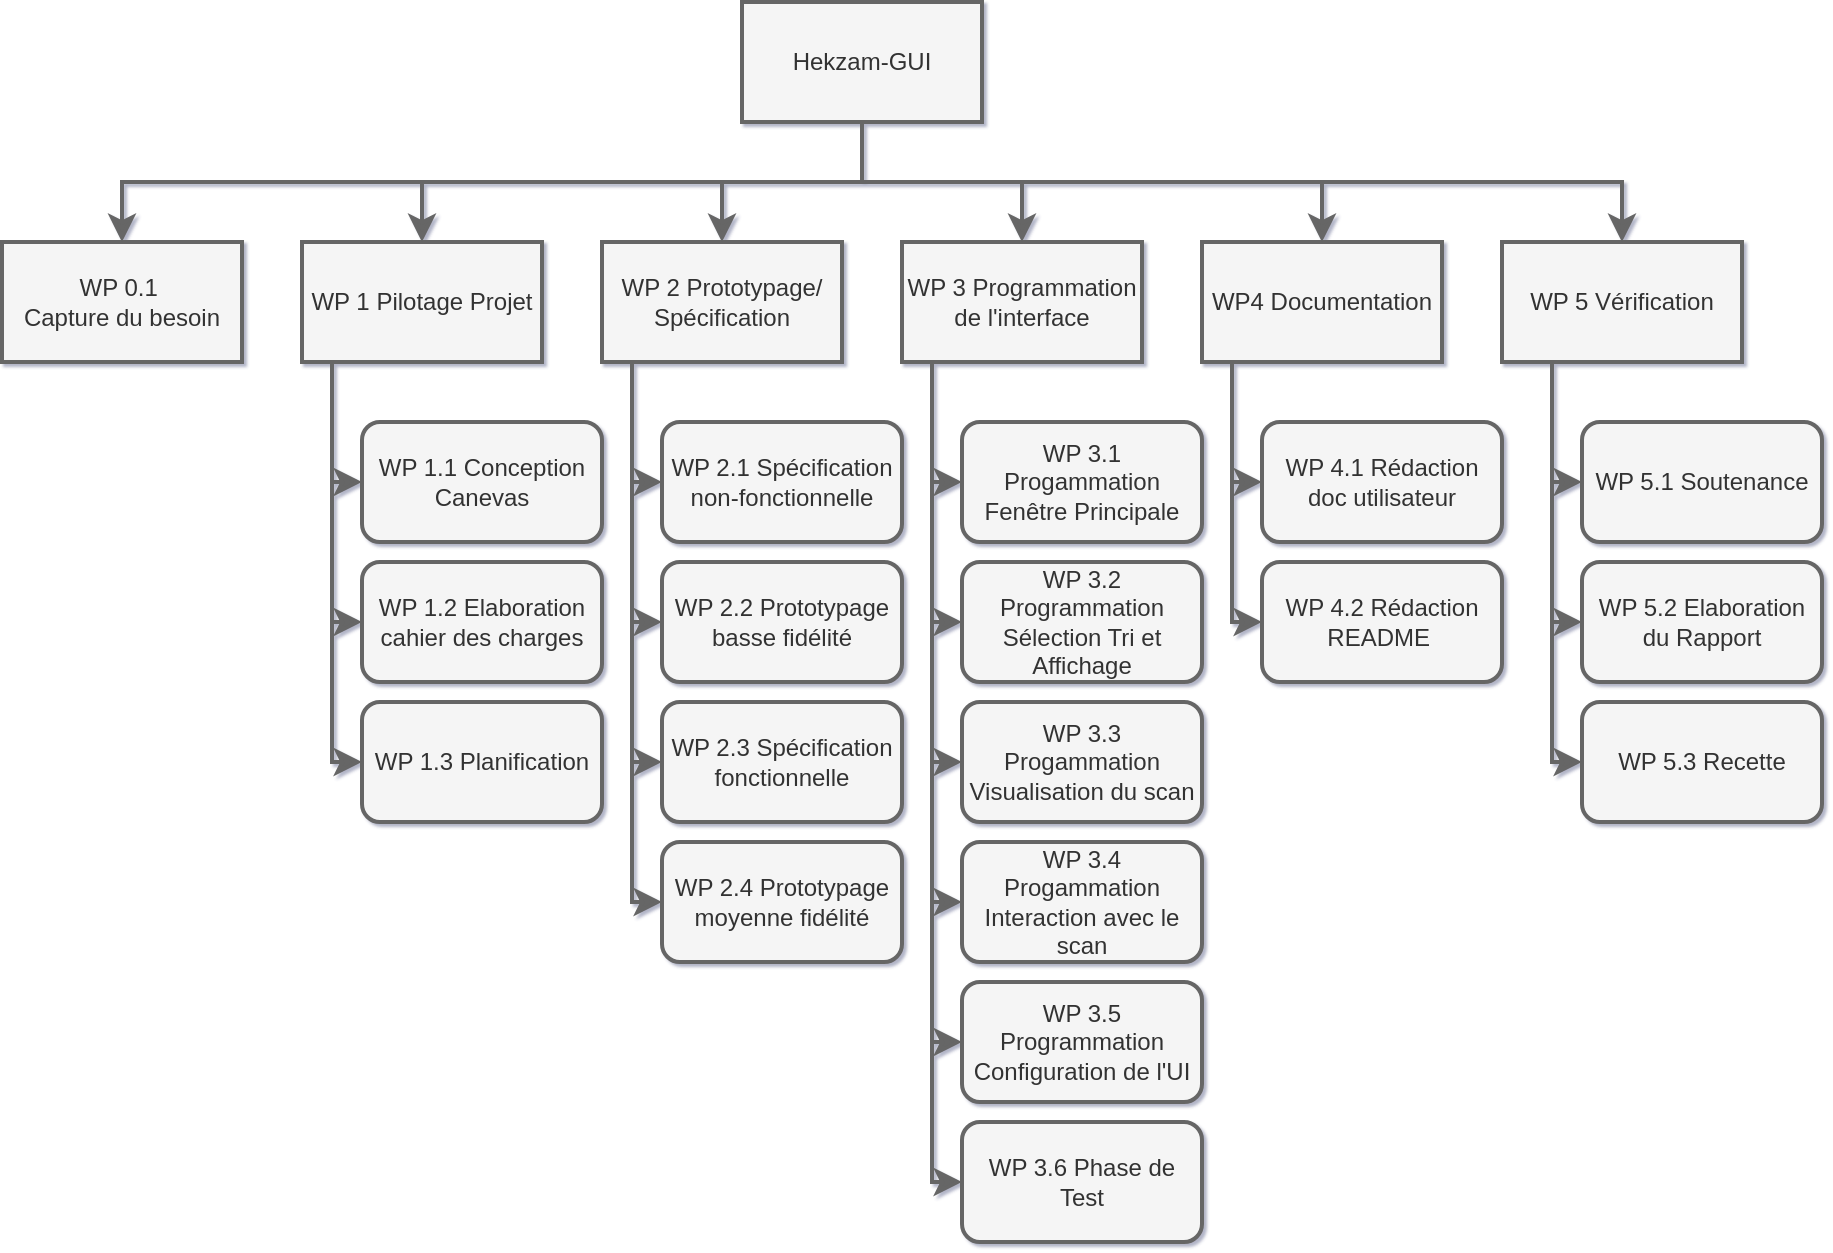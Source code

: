 <mxfile version="24.1.0" type="device" pages="3">
  <diagram name="WBS" id="qfItHgGH-BMGxHhWor49">
    <mxGraphModel dx="1434" dy="827" grid="1" gridSize="10" guides="1" tooltips="1" connect="1" arrows="1" fold="1" page="1" pageScale="1" pageWidth="1169" pageHeight="827" math="0" shadow="1">
      <root>
        <mxCell id="0" />
        <mxCell id="1" parent="0" />
        <mxCell id="2" value="Hekzam-GUI" style="rounded=0;whiteSpace=wrap;fillColor=#f5f5f5;fontColor=#333333;strokeColor=#666666;strokeWidth=2;html=1;" parent="1" vertex="1">
          <mxGeometry x="540" y="30" width="120" height="60" as="geometry" />
        </mxCell>
        <mxCell id="3" value="WP 0.1&amp;nbsp;&lt;div&gt;Capture du besoin&lt;/div&gt;" style="rounded=0;whiteSpace=wrap;fillColor=#f5f5f5;fontColor=#333333;strokeColor=#666666;strokeWidth=2;html=1;" parent="1" vertex="1">
          <mxGeometry x="170" y="150" width="120" height="60" as="geometry" />
        </mxCell>
        <mxCell id="4" value="WP 2 Prototypage/&lt;br&gt;Spécification" style="rounded=0;whiteSpace=wrap;fillColor=#f5f5f5;fontColor=#333333;strokeColor=#666666;strokeWidth=2;html=1;" parent="1" vertex="1">
          <mxGeometry x="470" y="150" width="120" height="60" as="geometry" />
        </mxCell>
        <mxCell id="5" value="WP 3 Programmation de l&#39;interface" style="rounded=0;whiteSpace=wrap;fillColor=#f5f5f5;fontColor=#333333;strokeColor=#666666;strokeWidth=2;html=1;" parent="1" vertex="1">
          <mxGeometry x="620" y="150" width="120" height="60" as="geometry" />
        </mxCell>
        <mxCell id="6" value="WP4 Documentation" style="rounded=0;whiteSpace=wrap;fillColor=#f5f5f5;fontColor=#333333;strokeColor=#666666;strokeWidth=2;html=1;" parent="1" vertex="1">
          <mxGeometry x="770" y="150" width="120" height="60" as="geometry" />
        </mxCell>
        <mxCell id="7" value="WP 5&amp;nbsp;&lt;span style=&quot;background-color: initial;&quot;&gt;Vérification&lt;/span&gt;" style="rounded=0;whiteSpace=wrap;fillColor=#f5f5f5;fontColor=#333333;strokeColor=#666666;strokeWidth=2;html=1;" parent="1" vertex="1">
          <mxGeometry x="920" y="150" width="120" height="60" as="geometry" />
        </mxCell>
        <mxCell id="13" value="" style="edgeStyle=elbowEdgeStyle;elbow=vertical;endArrow=classic;curved=0;rounded=0;endSize=8;startSize=8;exitX=0.5;exitY=1;exitDx=0;exitDy=0;fillColor=#f5f5f5;strokeColor=#666666;strokeWidth=2;html=1;" parent="1" source="2" target="3" edge="1">
          <mxGeometry width="50" height="50" relative="1" as="geometry">
            <mxPoint x="650" y="380" as="sourcePoint" />
            <mxPoint x="700" y="330" as="targetPoint" />
          </mxGeometry>
        </mxCell>
        <mxCell id="14" value="" style="edgeStyle=elbowEdgeStyle;elbow=vertical;endArrow=classic;curved=0;rounded=0;endSize=8;startSize=8;entryX=0.5;entryY=0;entryDx=0;entryDy=0;exitX=0.5;exitY=1;exitDx=0;exitDy=0;fillColor=#f5f5f5;strokeColor=#666666;strokeWidth=2;html=1;" parent="1" source="2" target="4" edge="1">
          <mxGeometry width="50" height="50" relative="1" as="geometry">
            <mxPoint x="670" y="90" as="sourcePoint" />
            <mxPoint x="390" y="160" as="targetPoint" />
          </mxGeometry>
        </mxCell>
        <mxCell id="15" value="" style="edgeStyle=elbowEdgeStyle;elbow=vertical;endArrow=classic;curved=0;rounded=0;endSize=8;startSize=8;exitX=0.5;exitY=1;exitDx=0;exitDy=0;fillColor=#f5f5f5;strokeColor=#666666;strokeWidth=2;html=1;" parent="1" source="2" edge="1">
          <mxGeometry width="50" height="50" relative="1" as="geometry">
            <mxPoint x="670" y="100" as="sourcePoint" />
            <mxPoint x="680" y="150" as="targetPoint" />
            <Array as="points">
              <mxPoint x="680" y="120" />
            </Array>
          </mxGeometry>
        </mxCell>
        <mxCell id="16" value="" style="edgeStyle=elbowEdgeStyle;elbow=vertical;endArrow=classic;curved=0;rounded=0;endSize=8;startSize=8;entryX=0.5;entryY=0;entryDx=0;entryDy=0;exitX=0.5;exitY=1;exitDx=0;exitDy=0;fillColor=#f5f5f5;strokeColor=#666666;strokeWidth=2;html=1;" parent="1" source="2" target="6" edge="1">
          <mxGeometry width="50" height="50" relative="1" as="geometry">
            <mxPoint x="670" y="90" as="sourcePoint" />
            <mxPoint x="410" y="180" as="targetPoint" />
          </mxGeometry>
        </mxCell>
        <mxCell id="17" value="" style="edgeStyle=elbowEdgeStyle;elbow=vertical;endArrow=classic;curved=0;rounded=0;endSize=8;startSize=8;entryX=0.5;entryY=0;entryDx=0;entryDy=0;exitX=0.5;exitY=1;exitDx=0;exitDy=0;fillColor=#f5f5f5;strokeColor=#666666;strokeWidth=2;html=1;" parent="1" source="2" target="7" edge="1">
          <mxGeometry width="50" height="50" relative="1" as="geometry">
            <mxPoint x="670" y="90" as="sourcePoint" />
            <mxPoint x="420" y="190" as="targetPoint" />
          </mxGeometry>
        </mxCell>
        <mxCell id="18" value="WP 2.1 Spécification non-fonctionnelle" style="rounded=1;whiteSpace=wrap;fillColor=#f5f5f5;fontColor=#333333;strokeColor=#666666;strokeWidth=2;html=1;" parent="1" vertex="1">
          <mxGeometry x="500" y="240" width="120" height="60" as="geometry" />
        </mxCell>
        <mxCell id="19" value="WP 2.2 Prototypage basse fidélité" style="rounded=1;whiteSpace=wrap;fillColor=#f5f5f5;fontColor=#333333;strokeColor=#666666;strokeWidth=2;html=1;" parent="1" vertex="1">
          <mxGeometry x="500" y="310" width="120" height="60" as="geometry" />
        </mxCell>
        <mxCell id="20" value="WP 2.3 Spécification fonctionnelle" style="rounded=1;whiteSpace=wrap;fillColor=#f5f5f5;fontColor=#333333;strokeColor=#666666;strokeWidth=2;html=1;" parent="1" vertex="1">
          <mxGeometry x="500" y="380" width="120" height="60" as="geometry" />
        </mxCell>
        <mxCell id="21" value="WP 2.4 Prototypage moyenne fidélité" style="rounded=1;whiteSpace=wrap;fillColor=#f5f5f5;fontColor=#333333;strokeColor=#666666;strokeWidth=2;html=1;" parent="1" vertex="1">
          <mxGeometry x="500" y="450" width="120" height="60" as="geometry" />
        </mxCell>
        <mxCell id="22" value="WP 3.1 Progammation Fenêtre&lt;span style=&quot;background-color: initial;&quot;&gt;&amp;nbsp;Principale&lt;/span&gt;" style="rounded=1;whiteSpace=wrap;fillColor=#f5f5f5;fontColor=#333333;strokeColor=#666666;strokeWidth=2;html=1;" parent="1" vertex="1">
          <mxGeometry x="650" y="240" width="120" height="60" as="geometry" />
        </mxCell>
        <mxCell id="23" value="WP 3.2 Programmation Sélection Tri et Affichage" style="rounded=1;whiteSpace=wrap;fillColor=#f5f5f5;fontColor=#333333;strokeColor=#666666;strokeWidth=2;html=1;" parent="1" vertex="1">
          <mxGeometry x="650" y="310" width="120" height="60" as="geometry" />
        </mxCell>
        <mxCell id="24" value="WP 3.3 Progammation Visualisation du scan" style="rounded=1;whiteSpace=wrap;fillColor=#f5f5f5;fontColor=#333333;strokeColor=#666666;strokeWidth=2;html=1;" parent="1" vertex="1">
          <mxGeometry x="650" y="380" width="120" height="60" as="geometry" />
        </mxCell>
        <mxCell id="25" value="WP 3.4 Progammation Interaction avec le scan" style="rounded=1;whiteSpace=wrap;fillColor=#f5f5f5;fontColor=#333333;strokeColor=#666666;strokeWidth=2;html=1;" parent="1" vertex="1">
          <mxGeometry x="650" y="450" width="120" height="60" as="geometry" />
        </mxCell>
        <mxCell id="27" value="WP 1 Pilotage Projet" style="rounded=0;whiteSpace=wrap;fillColor=#f5f5f5;fontColor=#333333;strokeColor=#666666;strokeWidth=2;html=1;" parent="1" vertex="1">
          <mxGeometry x="320" y="150" width="120" height="60" as="geometry" />
        </mxCell>
        <mxCell id="28" value="" style="edgeStyle=elbowEdgeStyle;elbow=vertical;endArrow=classic;curved=0;rounded=0;endSize=8;startSize=8;exitX=0.5;exitY=1;exitDx=0;exitDy=0;entryX=0.5;entryY=0;entryDx=0;entryDy=0;fillColor=#f5f5f5;strokeColor=#666666;strokeWidth=2;html=1;" parent="1" source="2" target="27" edge="1">
          <mxGeometry width="50" height="50" relative="1" as="geometry">
            <mxPoint x="680" y="100" as="sourcePoint" />
            <mxPoint x="240" y="160" as="targetPoint" />
          </mxGeometry>
        </mxCell>
        <mxCell id="29" value="WP 1.2&amp;nbsp;&lt;span style=&quot;background-color: initial;&quot;&gt;Elaboration cahier des charges&lt;/span&gt;" style="rounded=1;whiteSpace=wrap;fillColor=#f5f5f5;fontColor=#333333;strokeColor=#666666;strokeWidth=2;html=1;" parent="1" vertex="1">
          <mxGeometry x="350" y="310" width="120" height="60" as="geometry" />
        </mxCell>
        <mxCell id="30" value="WP 1.1 Conception Canevas" style="rounded=1;whiteSpace=wrap;fillColor=#f5f5f5;fontColor=#333333;strokeColor=#666666;strokeWidth=2;html=1;" parent="1" vertex="1">
          <mxGeometry x="350" y="240" width="120" height="60" as="geometry" />
        </mxCell>
        <mxCell id="33" value="WP 4.1 Rédaction doc utilisateur" style="rounded=1;whiteSpace=wrap;fillColor=#f5f5f5;fontColor=#333333;strokeColor=#666666;strokeWidth=2;html=1;" parent="1" vertex="1">
          <mxGeometry x="800" y="240" width="120" height="60" as="geometry" />
        </mxCell>
        <mxCell id="34" value="WP 4.2 Rédaction README&amp;nbsp;" style="rounded=1;whiteSpace=wrap;fillColor=#f5f5f5;fontColor=#333333;strokeColor=#666666;strokeWidth=2;html=1;" parent="1" vertex="1">
          <mxGeometry x="800" y="310" width="120" height="60" as="geometry" />
        </mxCell>
        <mxCell id="46" value="" style="edgeStyle=elbowEdgeStyle;elbow=horizontal;endArrow=classic;curved=0;rounded=0;endSize=8;startSize=8;exitX=0;exitY=1;exitDx=0;exitDy=0;entryX=0;entryY=0.5;entryDx=0;entryDy=0;fillColor=#f5f5f5;strokeColor=#666666;strokeWidth=2;html=1;" parent="1" source="4" target="19" edge="1">
          <mxGeometry width="50" height="50" relative="1" as="geometry">
            <mxPoint x="600" y="400" as="sourcePoint" />
            <mxPoint x="500" y="350" as="targetPoint" />
            <Array as="points" />
          </mxGeometry>
        </mxCell>
        <mxCell id="47" value="" style="edgeStyle=elbowEdgeStyle;elbow=horizontal;endArrow=classic;curved=0;rounded=0;endSize=8;startSize=8;exitX=0;exitY=1;exitDx=0;exitDy=0;entryX=0;entryY=0.5;entryDx=0;entryDy=0;fillColor=#f5f5f5;strokeColor=#666666;strokeWidth=2;html=1;" parent="1" target="20" edge="1">
          <mxGeometry width="50" height="50" relative="1" as="geometry">
            <mxPoint x="470" y="210" as="sourcePoint" />
            <mxPoint x="500" y="350.0" as="targetPoint" />
            <Array as="points" />
          </mxGeometry>
        </mxCell>
        <mxCell id="48" value="" style="edgeStyle=elbowEdgeStyle;elbow=horizontal;endArrow=classic;curved=0;rounded=0;endSize=8;startSize=8;exitX=0;exitY=1;exitDx=0;exitDy=0;entryX=0;entryY=0.5;entryDx=0;entryDy=0;fillColor=#f5f5f5;strokeColor=#666666;strokeWidth=2;html=1;" parent="1" target="21" edge="1">
          <mxGeometry width="50" height="50" relative="1" as="geometry">
            <mxPoint x="470" y="210" as="sourcePoint" />
            <mxPoint x="500" y="350.0" as="targetPoint" />
            <Array as="points" />
          </mxGeometry>
        </mxCell>
        <mxCell id="49" value="" style="edgeStyle=elbowEdgeStyle;elbow=horizontal;endArrow=classic;curved=0;rounded=0;endSize=8;startSize=8;exitX=0;exitY=1;exitDx=0;exitDy=0;entryX=0;entryY=0.5;entryDx=0;entryDy=0;fillColor=#f5f5f5;strokeColor=#666666;strokeWidth=2;html=1;" parent="1" target="18" edge="1">
          <mxGeometry width="50" height="50" relative="1" as="geometry">
            <mxPoint x="470" y="210" as="sourcePoint" />
            <mxPoint x="500" y="350.0" as="targetPoint" />
            <Array as="points" />
          </mxGeometry>
        </mxCell>
        <mxCell id="50" value="" style="edgeStyle=elbowEdgeStyle;elbow=horizontal;endArrow=classic;curved=0;rounded=0;endSize=8;startSize=8;exitX=0;exitY=1;exitDx=0;exitDy=0;entryX=0;entryY=0.5;entryDx=0;entryDy=0;fillColor=#f5f5f5;strokeColor=#666666;strokeWidth=2;html=1;" parent="1" edge="1">
          <mxGeometry width="50" height="50" relative="1" as="geometry">
            <mxPoint x="620" y="210" as="sourcePoint" />
            <mxPoint x="650" y="340.0" as="targetPoint" />
            <Array as="points" />
          </mxGeometry>
        </mxCell>
        <mxCell id="51" value="" style="edgeStyle=elbowEdgeStyle;elbow=horizontal;endArrow=classic;curved=0;rounded=0;endSize=8;startSize=8;exitX=0;exitY=1;exitDx=0;exitDy=0;entryX=0;entryY=0.5;entryDx=0;entryDy=0;fillColor=#f5f5f5;strokeColor=#666666;strokeWidth=2;html=1;" parent="1" edge="1">
          <mxGeometry width="50" height="50" relative="1" as="geometry">
            <mxPoint x="620" y="210" as="sourcePoint" />
            <mxPoint x="650" y="410" as="targetPoint" />
            <Array as="points" />
          </mxGeometry>
        </mxCell>
        <mxCell id="52" value="" style="edgeStyle=elbowEdgeStyle;elbow=horizontal;endArrow=classic;curved=0;rounded=0;endSize=8;startSize=8;exitX=0;exitY=1;exitDx=0;exitDy=0;entryX=0;entryY=0.5;entryDx=0;entryDy=0;fillColor=#f5f5f5;strokeColor=#666666;strokeWidth=2;html=1;" parent="1" edge="1">
          <mxGeometry width="50" height="50" relative="1" as="geometry">
            <mxPoint x="620" y="210" as="sourcePoint" />
            <mxPoint x="650" y="480" as="targetPoint" />
            <Array as="points" />
          </mxGeometry>
        </mxCell>
        <mxCell id="53" value="" style="edgeStyle=elbowEdgeStyle;elbow=horizontal;endArrow=classic;curved=0;rounded=0;endSize=8;startSize=8;exitX=0;exitY=1;exitDx=0;exitDy=0;entryX=0;entryY=0.5;entryDx=0;entryDy=0;fillColor=#f5f5f5;strokeColor=#666666;strokeWidth=2;html=1;" parent="1" edge="1">
          <mxGeometry width="50" height="50" relative="1" as="geometry">
            <mxPoint x="620" y="210" as="sourcePoint" />
            <mxPoint x="650" y="270.0" as="targetPoint" />
            <Array as="points" />
          </mxGeometry>
        </mxCell>
        <mxCell id="54" value="" style="edgeStyle=elbowEdgeStyle;elbow=horizontal;endArrow=classic;curved=0;rounded=0;endSize=8;startSize=8;exitX=0;exitY=1;exitDx=0;exitDy=0;entryX=0;entryY=0.5;entryDx=0;entryDy=0;fillColor=#f5f5f5;strokeColor=#666666;strokeWidth=2;html=1;" parent="1" edge="1">
          <mxGeometry width="50" height="50" relative="1" as="geometry">
            <mxPoint x="770" y="210" as="sourcePoint" />
            <mxPoint x="800" y="340.0" as="targetPoint" />
            <Array as="points" />
          </mxGeometry>
        </mxCell>
        <mxCell id="57" value="" style="edgeStyle=elbowEdgeStyle;elbow=horizontal;endArrow=classic;curved=0;rounded=0;endSize=8;startSize=8;exitX=0;exitY=1;exitDx=0;exitDy=0;entryX=0;entryY=0.5;entryDx=0;entryDy=0;fillColor=#f5f5f5;strokeColor=#666666;strokeWidth=2;html=1;" parent="1" edge="1">
          <mxGeometry width="50" height="50" relative="1" as="geometry">
            <mxPoint x="770" y="210" as="sourcePoint" />
            <mxPoint x="800" y="270.0" as="targetPoint" />
            <Array as="points" />
          </mxGeometry>
        </mxCell>
        <mxCell id="58" value="" style="edgeStyle=elbowEdgeStyle;elbow=horizontal;endArrow=classic;curved=0;rounded=0;endSize=8;startSize=8;exitX=0;exitY=1;exitDx=0;exitDy=0;entryX=0;entryY=0.5;entryDx=0;entryDy=0;fillColor=#f5f5f5;strokeColor=#666666;strokeWidth=2;html=1;" parent="1" edge="1">
          <mxGeometry width="50" height="50" relative="1" as="geometry">
            <mxPoint x="320" y="210" as="sourcePoint" />
            <mxPoint x="350" y="340.0" as="targetPoint" />
            <Array as="points" />
          </mxGeometry>
        </mxCell>
        <mxCell id="59" value="" style="edgeStyle=elbowEdgeStyle;elbow=horizontal;endArrow=classic;curved=0;rounded=0;endSize=8;startSize=8;exitX=0;exitY=1;exitDx=0;exitDy=0;entryX=0;entryY=0.5;entryDx=0;entryDy=0;fillColor=#f5f5f5;strokeColor=#666666;strokeWidth=2;html=1;" parent="1" edge="1">
          <mxGeometry width="50" height="50" relative="1" as="geometry">
            <mxPoint x="320" y="210" as="sourcePoint" />
            <mxPoint x="350" y="270.0" as="targetPoint" />
            <Array as="points" />
          </mxGeometry>
        </mxCell>
        <mxCell id="63" value="WP 5.1 Soutenance" style="rounded=1;whiteSpace=wrap;fillColor=#f5f5f5;fontColor=#333333;strokeColor=#666666;strokeWidth=2;html=1;" parent="1" vertex="1">
          <mxGeometry x="960" y="240" width="120" height="60" as="geometry" />
        </mxCell>
        <mxCell id="64" value="WP 5.2 Elaboration du Rapport" style="rounded=1;whiteSpace=wrap;fillColor=#f5f5f5;fontColor=#333333;strokeColor=#666666;strokeWidth=2;html=1;" parent="1" vertex="1">
          <mxGeometry x="960" y="310" width="120" height="60" as="geometry" />
        </mxCell>
        <mxCell id="65" value="WP 5.3 Recette" style="rounded=1;whiteSpace=wrap;fillColor=#f5f5f5;fontColor=#333333;strokeColor=#666666;strokeWidth=2;html=1;" parent="1" vertex="1">
          <mxGeometry x="960" y="380" width="120" height="60" as="geometry" />
        </mxCell>
        <mxCell id="66" value="" style="edgeStyle=elbowEdgeStyle;elbow=horizontal;endArrow=classic;curved=0;rounded=0;endSize=8;startSize=8;exitX=0;exitY=1;exitDx=0;exitDy=0;entryX=0;entryY=0.5;entryDx=0;entryDy=0;fillColor=#f5f5f5;strokeColor=#666666;strokeWidth=2;html=1;" parent="1" edge="1">
          <mxGeometry width="50" height="50" relative="1" as="geometry">
            <mxPoint x="930" y="210" as="sourcePoint" />
            <mxPoint x="960" y="340.0" as="targetPoint" />
            <Array as="points" />
          </mxGeometry>
        </mxCell>
        <mxCell id="67" value="" style="edgeStyle=elbowEdgeStyle;elbow=horizontal;endArrow=classic;curved=0;rounded=0;endSize=8;startSize=8;exitX=0;exitY=1;exitDx=0;exitDy=0;entryX=0;entryY=0.5;entryDx=0;entryDy=0;fillColor=#f5f5f5;strokeColor=#666666;strokeWidth=2;html=1;" parent="1" edge="1">
          <mxGeometry width="50" height="50" relative="1" as="geometry">
            <mxPoint x="930" y="210" as="sourcePoint" />
            <mxPoint x="960" y="410" as="targetPoint" />
            <Array as="points" />
          </mxGeometry>
        </mxCell>
        <mxCell id="68" value="" style="edgeStyle=elbowEdgeStyle;elbow=horizontal;endArrow=classic;curved=0;rounded=0;endSize=8;startSize=8;exitX=0;exitY=1;exitDx=0;exitDy=0;entryX=0;entryY=0.5;entryDx=0;entryDy=0;fillColor=#f5f5f5;strokeColor=#666666;strokeWidth=2;html=1;" parent="1" edge="1">
          <mxGeometry width="50" height="50" relative="1" as="geometry">
            <mxPoint x="930" y="210" as="sourcePoint" />
            <mxPoint x="960" y="270.0" as="targetPoint" />
            <Array as="points" />
          </mxGeometry>
        </mxCell>
        <mxCell id="69" value="WP 1.3&amp;nbsp;&lt;span style=&quot;background-color: initial;&quot;&gt;Planification&lt;/span&gt;" style="rounded=1;whiteSpace=wrap;fillColor=#f5f5f5;fontColor=#333333;strokeColor=#666666;strokeWidth=2;html=1;" parent="1" vertex="1">
          <mxGeometry x="350" y="380" width="120" height="60" as="geometry" />
        </mxCell>
        <mxCell id="70" value="" style="edgeStyle=elbowEdgeStyle;elbow=horizontal;endArrow=classic;curved=0;rounded=0;endSize=8;startSize=8;exitX=0;exitY=1;exitDx=0;exitDy=0;entryX=0;entryY=0.5;entryDx=0;entryDy=0;fillColor=#f5f5f5;strokeColor=#666666;strokeWidth=2;html=1;" parent="1" target="69" edge="1">
          <mxGeometry width="50" height="50" relative="1" as="geometry">
            <mxPoint x="320" y="210" as="sourcePoint" />
            <mxPoint x="350" y="340.0" as="targetPoint" />
            <Array as="points" />
          </mxGeometry>
        </mxCell>
        <mxCell id="71" value="WP 3.5 Programmation Configuration de l&#39;UI" style="rounded=1;whiteSpace=wrap;fillColor=#f5f5f5;fontColor=#333333;strokeColor=#666666;strokeWidth=2;html=1;" parent="1" vertex="1">
          <mxGeometry x="650" y="520" width="120" height="60" as="geometry" />
        </mxCell>
        <mxCell id="72" value="" style="edgeStyle=elbowEdgeStyle;elbow=horizontal;endArrow=classic;curved=0;rounded=0;endSize=8;startSize=8;exitX=0;exitY=1;exitDx=0;exitDy=0;fillColor=#f5f5f5;strokeColor=#666666;strokeWidth=2;html=1;" parent="1" target="71" edge="1">
          <mxGeometry width="50" height="50" relative="1" as="geometry">
            <mxPoint x="620" y="210" as="sourcePoint" />
            <mxPoint x="650" y="480" as="targetPoint" />
            <Array as="points" />
          </mxGeometry>
        </mxCell>
        <mxCell id="7z8QbPpvtw1XQrzHJj5l-72" value="" style="edgeStyle=elbowEdgeStyle;elbow=horizontal;endArrow=classic;curved=0;rounded=0;endSize=8;startSize=8;exitX=0;exitY=1;exitDx=0;exitDy=0;fillColor=#f5f5f5;strokeColor=#666666;strokeWidth=2;html=1;entryX=0;entryY=0.5;entryDx=0;entryDy=0;" parent="1" target="7z8QbPpvtw1XQrzHJj5l-73" edge="1">
          <mxGeometry width="50" height="50" relative="1" as="geometry">
            <mxPoint x="620" y="210" as="sourcePoint" />
            <mxPoint x="650" y="630" as="targetPoint" />
            <Array as="points" />
          </mxGeometry>
        </mxCell>
        <mxCell id="7z8QbPpvtw1XQrzHJj5l-73" value="WP 3.6 Phase de&lt;br&gt;Test" style="rounded=1;whiteSpace=wrap;fillColor=#f5f5f5;fontColor=#333333;strokeColor=#666666;strokeWidth=2;html=1;" parent="1" vertex="1">
          <mxGeometry x="650" y="590" width="120" height="60" as="geometry" />
        </mxCell>
      </root>
    </mxGraphModel>
  </diagram>
  <diagram id="S-5mc1pJmM82C9zHJ4A_" name="OBS">
    <mxGraphModel dx="1434" dy="827" grid="1" gridSize="10" guides="1" tooltips="1" connect="1" arrows="1" fold="1" page="1" pageScale="1" pageWidth="1169" pageHeight="827" math="0" shadow="1">
      <root>
        <mxCell id="0" />
        <mxCell id="1" parent="0" />
        <mxCell id="8VE2aUSNKhYx5Ow97r9F-2" value="Responsable Projet&amp;nbsp;&lt;br&gt;Millian POQUET" style="rounded=0;whiteSpace=wrap;html=1;strokeWidth=2;fillColor=#f5f5f5;fontColor=#333333;strokeColor=#666666;" parent="1" vertex="1">
          <mxGeometry x="510" y="80" width="120" height="60" as="geometry" />
        </mxCell>
        <mxCell id="8VE2aUSNKhYx5Ow97r9F-4" value="Partie Prototypage" style="rounded=0;whiteSpace=wrap;html=1;strokeWidth=2;fillColor=#f5f5f5;fontColor=#333333;strokeColor=#666666;" parent="1" vertex="1">
          <mxGeometry x="370" y="220" width="120" height="50" as="geometry" />
        </mxCell>
        <mxCell id="8VE2aUSNKhYx5Ow97r9F-5" value="Partie Fonctionnelle" style="rounded=0;whiteSpace=wrap;html=1;strokeWidth=2;fillColor=#f5f5f5;fontColor=#333333;strokeColor=#666666;" parent="1" vertex="1">
          <mxGeometry x="650" y="220" width="120" height="50" as="geometry" />
        </mxCell>
        <mxCell id="8VE2aUSNKhYx5Ow97r9F-6" value="SANCHEZ Emilien" style="rounded=0;whiteSpace=wrap;html=1;strokeWidth=2;fillColor=#f5f5f5;fontColor=#333333;strokeColor=#666666;" parent="1" vertex="1">
          <mxGeometry x="700" y="290" width="120" height="60" as="geometry" />
        </mxCell>
        <mxCell id="8VE2aUSNKhYx5Ow97r9F-7" value="ROSET Nathan" style="rounded=0;whiteSpace=wrap;html=1;strokeWidth=2;fillColor=#f5f5f5;fontColor=#333333;strokeColor=#666666;" parent="1" vertex="1">
          <mxGeometry x="700" y="370" width="120" height="60" as="geometry" />
        </mxCell>
        <mxCell id="8VE2aUSNKhYx5Ow97r9F-8" value="&lt;div&gt;&lt;br&gt;&lt;/div&gt;&lt;div&gt;&lt;span style=&quot;background-color: initial;&quot;&gt;YABAR Fabio&lt;/span&gt;&lt;br&gt;&lt;/div&gt;&lt;div&gt;&lt;br&gt;&lt;/div&gt;" style="rounded=0;whiteSpace=wrap;html=1;strokeWidth=2;fillColor=#f5f5f5;fontColor=#333333;strokeColor=#666666;" parent="1" vertex="1">
          <mxGeometry x="420" y="290" width="120" height="60" as="geometry" />
        </mxCell>
        <mxCell id="8VE2aUSNKhYx5Ow97r9F-9" value="REGRAGUI MARTINS Marco" style="rounded=0;whiteSpace=wrap;html=1;strokeWidth=2;fillColor=#f5f5f5;fontColor=#333333;strokeColor=#666666;" parent="1" vertex="1">
          <mxGeometry x="420" y="370" width="120" height="60" as="geometry" />
        </mxCell>
        <mxCell id="ggMvaeIgbgrCOovnQn09-1" value="Client&lt;br&gt;Millian POQUET" style="rounded=0;whiteSpace=wrap;html=1;strokeWidth=2;fillColor=#f5f5f5;fontColor=#333333;strokeColor=#666666;" parent="1" vertex="1">
          <mxGeometry x="200" y="80" width="120" height="60" as="geometry" />
        </mxCell>
        <mxCell id="ggMvaeIgbgrCOovnQn09-2" value="" style="shape=flexArrow;endArrow=classic;startArrow=classic;html=1;entryX=0;entryY=0.5;entryDx=0;entryDy=0;exitX=1;exitY=0.5;exitDx=0;exitDy=0;strokeWidth=2;fillColor=#f5f5f5;strokeColor=#666666;" parent="1" source="ggMvaeIgbgrCOovnQn09-1" target="8VE2aUSNKhYx5Ow97r9F-2" edge="1">
          <mxGeometry width="100" height="100" relative="1" as="geometry">
            <mxPoint x="360" y="200" as="sourcePoint" />
            <mxPoint x="460" y="100" as="targetPoint" />
          </mxGeometry>
        </mxCell>
        <mxCell id="ggMvaeIgbgrCOovnQn09-4" value="" style="edgeStyle=elbowEdgeStyle;elbow=vertical;endArrow=classic;html=1;curved=0;rounded=0;endSize=8;startSize=8;exitX=0.5;exitY=1;exitDx=0;exitDy=0;strokeWidth=2;fillColor=#f5f5f5;strokeColor=#666666;" parent="1" source="8VE2aUSNKhYx5Ow97r9F-2" target="8VE2aUSNKhYx5Ow97r9F-5" edge="1">
          <mxGeometry width="50" height="50" relative="1" as="geometry">
            <mxPoint x="560" y="410" as="sourcePoint" />
            <mxPoint x="610" y="360" as="targetPoint" />
            <Array as="points">
              <mxPoint x="640" y="180" />
            </Array>
          </mxGeometry>
        </mxCell>
        <mxCell id="ggMvaeIgbgrCOovnQn09-5" value="" style="edgeStyle=elbowEdgeStyle;elbow=vertical;endArrow=classic;html=1;curved=0;rounded=0;endSize=8;startSize=8;exitX=0.5;exitY=1;exitDx=0;exitDy=0;entryX=0.5;entryY=0;entryDx=0;entryDy=0;strokeWidth=2;fillColor=#f5f5f5;strokeColor=#666666;" parent="1" source="8VE2aUSNKhYx5Ow97r9F-2" target="8VE2aUSNKhYx5Ow97r9F-4" edge="1">
          <mxGeometry width="50" height="50" relative="1" as="geometry">
            <mxPoint x="580" y="150" as="sourcePoint" />
            <mxPoint x="770" y="230" as="targetPoint" />
            <Array as="points">
              <mxPoint x="570" y="180" />
            </Array>
          </mxGeometry>
        </mxCell>
        <mxCell id="ggMvaeIgbgrCOovnQn09-6" value="" style="edgeStyle=elbowEdgeStyle;elbow=horizontal;endArrow=classic;html=1;curved=0;rounded=0;endSize=8;startSize=8;entryX=0;entryY=0.5;entryDx=0;entryDy=0;strokeWidth=2;fillColor=#f5f5f5;strokeColor=#666666;" parent="1" target="8VE2aUSNKhYx5Ow97r9F-8" edge="1">
          <mxGeometry width="50" height="50" relative="1" as="geometry">
            <mxPoint x="370" y="270" as="sourcePoint" />
            <mxPoint x="570" y="350" as="targetPoint" />
            <Array as="points" />
          </mxGeometry>
        </mxCell>
        <mxCell id="ggMvaeIgbgrCOovnQn09-7" value="" style="edgeStyle=elbowEdgeStyle;elbow=horizontal;endArrow=classic;html=1;curved=0;rounded=0;endSize=8;startSize=8;entryX=0;entryY=0.5;entryDx=0;entryDy=0;exitX=0;exitY=1;exitDx=0;exitDy=0;strokeWidth=2;fillColor=#f5f5f5;strokeColor=#666666;" parent="1" source="8VE2aUSNKhYx5Ow97r9F-4" target="8VE2aUSNKhYx5Ow97r9F-9" edge="1">
          <mxGeometry width="50" height="50" relative="1" as="geometry">
            <mxPoint x="380" y="260" as="sourcePoint" />
            <mxPoint x="430" y="330" as="targetPoint" />
            <Array as="points" />
          </mxGeometry>
        </mxCell>
        <mxCell id="ggMvaeIgbgrCOovnQn09-8" value="" style="edgeStyle=elbowEdgeStyle;elbow=horizontal;endArrow=classic;html=1;curved=0;rounded=0;endSize=8;startSize=8;exitX=0;exitY=1;exitDx=0;exitDy=0;entryX=0;entryY=0.5;entryDx=0;entryDy=0;strokeWidth=2;fillColor=#f5f5f5;strokeColor=#666666;" parent="1" edge="1">
          <mxGeometry width="50" height="50" relative="1" as="geometry">
            <mxPoint x="650" y="270" as="sourcePoint" />
            <mxPoint x="700" y="320" as="targetPoint" />
            <Array as="points">
              <mxPoint x="680" y="300" />
            </Array>
          </mxGeometry>
        </mxCell>
        <mxCell id="ggMvaeIgbgrCOovnQn09-9" value="" style="edgeStyle=elbowEdgeStyle;elbow=horizontal;endArrow=classic;html=1;curved=0;rounded=0;endSize=8;startSize=8;entryX=0;entryY=0.5;entryDx=0;entryDy=0;strokeWidth=2;fillColor=#f5f5f5;strokeColor=#666666;" parent="1" edge="1">
          <mxGeometry width="50" height="50" relative="1" as="geometry">
            <mxPoint x="660" y="270" as="sourcePoint" />
            <mxPoint x="700" y="400" as="targetPoint" />
            <Array as="points" />
          </mxGeometry>
        </mxCell>
      </root>
    </mxGraphModel>
  </diagram>
  <diagram name="Copie de OBS" id="WQFmz_0mQyuQWUOO-3Vi">
    <mxGraphModel dx="989" dy="570" grid="1" gridSize="10" guides="1" tooltips="1" connect="1" arrows="1" fold="1" page="1" pageScale="1" pageWidth="1169" pageHeight="827" math="0" shadow="1">
      <root>
        <mxCell id="VDlsADuRxaAC2lF0EGa--0" />
        <mxCell id="VDlsADuRxaAC2lF0EGa--1" parent="VDlsADuRxaAC2lF0EGa--0" />
        <mxCell id="PlssUe_9pxgCqOyehYTd-0" style="edgeStyle=orthogonalEdgeStyle;rounded=0;orthogonalLoop=1;jettySize=auto;html=1;exitX=0.5;exitY=1;exitDx=0;exitDy=0;fillColor=#f5f5f5;strokeColor=#666666;" edge="1" parent="VDlsADuRxaAC2lF0EGa--1" source="VDlsADuRxaAC2lF0EGa--2" target="VDlsADuRxaAC2lF0EGa--7">
          <mxGeometry relative="1" as="geometry" />
        </mxCell>
        <mxCell id="PlssUe_9pxgCqOyehYTd-1" style="edgeStyle=orthogonalEdgeStyle;rounded=0;orthogonalLoop=1;jettySize=auto;html=1;exitX=0.5;exitY=1;exitDx=0;exitDy=0;fillColor=#f5f5f5;strokeColor=#666666;" edge="1" parent="VDlsADuRxaAC2lF0EGa--1" source="VDlsADuRxaAC2lF0EGa--2" target="VDlsADuRxaAC2lF0EGa--8">
          <mxGeometry relative="1" as="geometry" />
        </mxCell>
        <mxCell id="VDlsADuRxaAC2lF0EGa--2" value="&lt;b&gt;Responsable Projet&lt;/b&gt;&amp;nbsp;&lt;br&gt;Millian POQUET" style="rounded=0;whiteSpace=wrap;html=1;fillColor=#f5f5f5;fontColor=#333333;strokeColor=#666666;" parent="VDlsADuRxaAC2lF0EGa--1" vertex="1">
          <mxGeometry x="510" y="80" width="120" height="60" as="geometry" />
        </mxCell>
        <mxCell id="VDlsADuRxaAC2lF0EGa--9" value="&lt;b&gt;Client&lt;br&gt;&lt;/b&gt;Millian POQUET" style="rounded=0;whiteSpace=wrap;html=1;fillColor=#f5f5f5;fontColor=#333333;strokeColor=#666666;" parent="VDlsADuRxaAC2lF0EGa--1" vertex="1">
          <mxGeometry x="200" y="80" width="120" height="60" as="geometry" />
        </mxCell>
        <mxCell id="VDlsADuRxaAC2lF0EGa--10" value="" style="shape=flexArrow;endArrow=classic;startArrow=classic;html=1;entryX=0;entryY=0.5;entryDx=0;entryDy=0;exitX=1;exitY=0.5;exitDx=0;exitDy=0;fillColor=#f5f5f5;strokeColor=#666666;" parent="VDlsADuRxaAC2lF0EGa--1" source="VDlsADuRxaAC2lF0EGa--9" target="VDlsADuRxaAC2lF0EGa--2" edge="1">
          <mxGeometry width="100" height="100" relative="1" as="geometry">
            <mxPoint x="360" y="200" as="sourcePoint" />
            <mxPoint x="460" y="100" as="targetPoint" />
          </mxGeometry>
        </mxCell>
        <mxCell id="VDlsADuRxaAC2lF0EGa--11" value="" style="edgeStyle=elbowEdgeStyle;elbow=vertical;endArrow=classic;html=1;curved=0;rounded=0;endSize=8;startSize=8;exitX=0.5;exitY=1;exitDx=0;exitDy=0;entryX=0.5;entryY=0;entryDx=0;entryDy=0;fillColor=#f5f5f5;strokeColor=#666666;" parent="VDlsADuRxaAC2lF0EGa--1" source="VDlsADuRxaAC2lF0EGa--2" target="VDlsADuRxaAC2lF0EGa--5" edge="1">
          <mxGeometry width="50" height="50" relative="1" as="geometry">
            <mxPoint x="560" y="410" as="sourcePoint" />
            <mxPoint x="710" y="220" as="targetPoint" />
            <Array as="points">
              <mxPoint x="640" y="180" />
            </Array>
          </mxGeometry>
        </mxCell>
        <mxCell id="VDlsADuRxaAC2lF0EGa--12" value="" style="edgeStyle=elbowEdgeStyle;elbow=vertical;endArrow=classic;html=1;curved=0;rounded=0;endSize=8;startSize=8;exitX=0.5;exitY=1;exitDx=0;exitDy=0;entryX=0.5;entryY=0;entryDx=0;entryDy=0;fillColor=#f5f5f5;strokeColor=#666666;" parent="VDlsADuRxaAC2lF0EGa--1" source="VDlsADuRxaAC2lF0EGa--2" target="VDlsADuRxaAC2lF0EGa--6" edge="1">
          <mxGeometry width="50" height="50" relative="1" as="geometry">
            <mxPoint x="580" y="150" as="sourcePoint" />
            <mxPoint x="430" y="220" as="targetPoint" />
            <Array as="points">
              <mxPoint x="570" y="180" />
            </Array>
          </mxGeometry>
        </mxCell>
        <mxCell id="PlssUe_9pxgCqOyehYTd-9" style="edgeStyle=orthogonalEdgeStyle;rounded=0;orthogonalLoop=1;jettySize=auto;html=1;exitX=0.5;exitY=1;exitDx=0;exitDy=0;entryX=0.5;entryY=0;entryDx=0;entryDy=0;fillColor=#f5f5f5;strokeColor=#666666;" edge="1" parent="VDlsADuRxaAC2lF0EGa--1" source="VDlsADuRxaAC2lF0EGa--5" target="PlssUe_9pxgCqOyehYTd-2">
          <mxGeometry relative="1" as="geometry" />
        </mxCell>
        <mxCell id="PlssUe_9pxgCqOyehYTd-8" style="edgeStyle=orthogonalEdgeStyle;rounded=0;orthogonalLoop=1;jettySize=auto;html=1;exitX=0.5;exitY=1;exitDx=0;exitDy=0;entryX=0.5;entryY=0;entryDx=0;entryDy=0;fillColor=#f5f5f5;strokeColor=#666666;" edge="1" parent="VDlsADuRxaAC2lF0EGa--1" source="VDlsADuRxaAC2lF0EGa--6" target="PlssUe_9pxgCqOyehYTd-3">
          <mxGeometry relative="1" as="geometry" />
        </mxCell>
        <mxCell id="PlssUe_9pxgCqOyehYTd-11" style="edgeStyle=orthogonalEdgeStyle;rounded=0;orthogonalLoop=1;jettySize=auto;html=1;exitX=0.5;exitY=1;exitDx=0;exitDy=0;entryX=0.5;entryY=0;entryDx=0;entryDy=0;fillColor=#f5f5f5;strokeColor=#666666;" edge="1" parent="VDlsADuRxaAC2lF0EGa--1" source="VDlsADuRxaAC2lF0EGa--7" target="PlssUe_9pxgCqOyehYTd-4">
          <mxGeometry relative="1" as="geometry" />
        </mxCell>
        <mxCell id="PlssUe_9pxgCqOyehYTd-6" style="edgeStyle=orthogonalEdgeStyle;rounded=0;orthogonalLoop=1;jettySize=auto;html=1;exitX=0.5;exitY=1;exitDx=0;exitDy=0;entryX=0.5;entryY=0;entryDx=0;entryDy=0;fillColor=#f5f5f5;strokeColor=#666666;" edge="1" parent="VDlsADuRxaAC2lF0EGa--1" source="VDlsADuRxaAC2lF0EGa--8" target="PlssUe_9pxgCqOyehYTd-5">
          <mxGeometry relative="1" as="geometry" />
        </mxCell>
        <mxCell id="PlssUe_9pxgCqOyehYTd-2" value="SANCHEZ Emilien" style="rounded=0;whiteSpace=wrap;html=1;fillColor=#f5f5f5;fontColor=#333333;strokeColor=#666666;" vertex="1" parent="VDlsADuRxaAC2lF0EGa--1">
          <mxGeometry x="692" y="350" width="120" height="60" as="geometry" />
        </mxCell>
        <mxCell id="PlssUe_9pxgCqOyehYTd-3" value="ROSET Nathan" style="rounded=0;whiteSpace=wrap;html=1;fillColor=#f5f5f5;fontColor=#333333;strokeColor=#666666;" vertex="1" parent="VDlsADuRxaAC2lF0EGa--1">
          <mxGeometry x="495" y="350" width="120" height="60" as="geometry" />
        </mxCell>
        <mxCell id="PlssUe_9pxgCqOyehYTd-4" value="&lt;div&gt;&lt;br&gt;&lt;/div&gt;&lt;div&gt;&lt;span style=&quot;background-color: initial;&quot;&gt;YABAR Fabio&lt;/span&gt;&lt;br&gt;&lt;/div&gt;&lt;div&gt;&lt;br&gt;&lt;/div&gt;" style="rounded=0;whiteSpace=wrap;html=1;fillColor=#f5f5f5;fontColor=#333333;strokeColor=#666666;" vertex="1" parent="VDlsADuRxaAC2lF0EGa--1">
          <mxGeometry x="889" y="350" width="120" height="60" as="geometry" />
        </mxCell>
        <mxCell id="PlssUe_9pxgCqOyehYTd-5" value="REGRAGUI MARTINS Marco" style="rounded=0;whiteSpace=wrap;html=1;fillColor=#f5f5f5;fontColor=#333333;strokeColor=#666666;" vertex="1" parent="VDlsADuRxaAC2lF0EGa--1">
          <mxGeometry x="298" y="350" width="120" height="60" as="geometry" />
        </mxCell>
        <mxCell id="VDlsADuRxaAC2lF0EGa--5" value="Développeur &lt;b&gt;tableau d&#39;évaluation&lt;/b&gt; partie &lt;b&gt;tri/filtrage&lt;/b&gt;, &lt;b&gt;formalisation&lt;/b&gt; des spécifications" style="rounded=0;whiteSpace=wrap;html=1;imageWidth=40;imageAspect=1;align=center;verticalAlign=middle;fontFamily=Helvetica;spacing=10;fillColor=#f5f5f5;fontColor=#333333;strokeColor=#666666;" parent="VDlsADuRxaAC2lF0EGa--1" vertex="1">
          <mxGeometry x="594" y="220" width="140" height="80" as="geometry" />
        </mxCell>
        <mxCell id="VDlsADuRxaAC2lF0EGa--6" value="Développeur &lt;b&gt;Visualisation&lt;/b&gt; dynamique, &lt;b&gt;formalisation&lt;/b&gt; des spécifications" style="rounded=0;whiteSpace=wrap;html=1;imageWidth=40;imageAspect=1;align=center;verticalAlign=middle;fontFamily=Helvetica;spacing=10;fillColor=#f5f5f5;fontColor=#333333;strokeColor=#666666;" parent="VDlsADuRxaAC2lF0EGa--1" vertex="1">
          <mxGeometry x="397" y="220" width="140" height="80" as="geometry" />
        </mxCell>
        <mxCell id="VDlsADuRxaAC2lF0EGa--7" value="Développeur &lt;b&gt;Menus&lt;/b&gt;, &lt;b&gt;Flow&lt;/b&gt; du programme, &lt;b&gt;prototypage&lt;/b&gt; moyenne-fidélité" style="rounded=0;whiteSpace=wrap;html=1;imageWidth=40;imageAspect=1;align=center;verticalAlign=middle;spacing=10;fillColor=#f5f5f5;fontColor=#333333;strokeColor=#666666;" parent="VDlsADuRxaAC2lF0EGa--1" vertex="1">
          <mxGeometry x="791" y="220" width="140" height="80" as="geometry" />
        </mxCell>
        <mxCell id="VDlsADuRxaAC2lF0EGa--8" value="Développeur&lt;b&gt; tableau d&#39;évaluation&lt;/b&gt; partie &lt;b&gt;affichage&lt;/b&gt;, &lt;b&gt;prototypage&lt;/b&gt; moyenne-fidélité" style="rounded=0;whiteSpace=wrap;html=1;imageWidth=40;imageAspect=1;align=center;verticalAlign=middle;fontFamily=Helvetica;spacing=10;fillColor=#f5f5f5;fontColor=#333333;strokeColor=#666666;" parent="VDlsADuRxaAC2lF0EGa--1" vertex="1">
          <mxGeometry x="200" y="220" width="140" height="80" as="geometry" />
        </mxCell>
      </root>
    </mxGraphModel>
  </diagram>
</mxfile>
